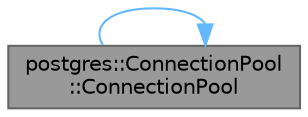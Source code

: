 digraph "postgres::ConnectionPool::ConnectionPool"
{
 // LATEX_PDF_SIZE
  bgcolor="transparent";
  edge [fontname=Helvetica,fontsize=10,labelfontname=Helvetica,labelfontsize=10];
  node [fontname=Helvetica,fontsize=10,shape=box,height=0.2,width=0.4];
  rankdir="LR";
  Node1 [id="Node000001",label="postgres::ConnectionPool\l::ConnectionPool",height=0.2,width=0.4,color="gray40", fillcolor="grey60", style="filled", fontcolor="black",tooltip="Конструктор класса ConnectionPool."];
  Node1 -> Node1 [id="edge1_Node000001_Node000001",color="steelblue1",style="solid",tooltip=" "];
}
